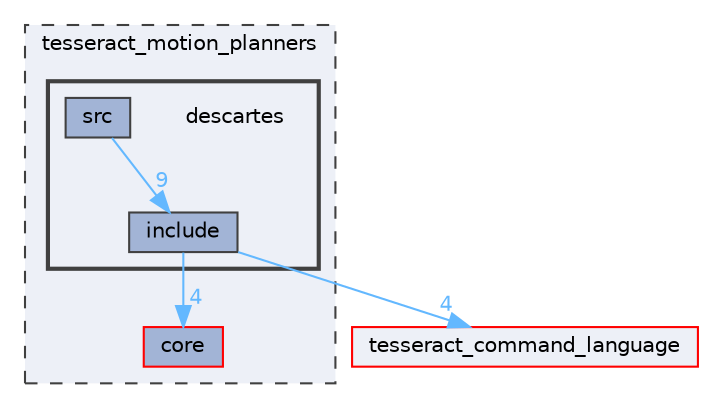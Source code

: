 digraph "tesseract_motion_planners/descartes"
{
 // LATEX_PDF_SIZE
  bgcolor="transparent";
  edge [fontname=Helvetica,fontsize=10,labelfontname=Helvetica,labelfontsize=10];
  node [fontname=Helvetica,fontsize=10,shape=box,height=0.2,width=0.4];
  compound=true
  subgraph clusterdir_ae3a79ad3cbc8e5dda6288dc4d617504 {
    graph [ bgcolor="#edf0f7", pencolor="grey25", label="tesseract_motion_planners", fontname=Helvetica,fontsize=10 style="filled,dashed", URL="dir_ae3a79ad3cbc8e5dda6288dc4d617504.html",tooltip=""]
  dir_ba42fb948e9041f2f8c5ac347b7f6bb7 [label="core", fillcolor="#a2b4d6", color="red", style="filled", URL="dir_ba42fb948e9041f2f8c5ac347b7f6bb7.html",tooltip=""];
  subgraph clusterdir_d15a3238b4c5f1c57d6a204b77cc5dae {
    graph [ bgcolor="#edf0f7", pencolor="grey25", label="", fontname=Helvetica,fontsize=10 style="filled,bold", URL="dir_d15a3238b4c5f1c57d6a204b77cc5dae.html",tooltip=""]
    dir_d15a3238b4c5f1c57d6a204b77cc5dae [shape=plaintext, label="descartes"];
  dir_e39da67bc73a5f380ce0e3be7dedcb78 [label="include", fillcolor="#a2b4d6", color="grey25", style="filled", URL="dir_e39da67bc73a5f380ce0e3be7dedcb78.html",tooltip=""];
  dir_14f6dbf6794eb0f3e6d5c236f065e1d7 [label="src", fillcolor="#a2b4d6", color="grey25", style="filled", URL="dir_14f6dbf6794eb0f3e6d5c236f065e1d7.html",tooltip=""];
  }
  }
  dir_fa47c2fa9b13a12fc195f1b83854b816 [label="tesseract_command_language", fillcolor="#edf0f7", color="red", style="filled", URL="dir_fa47c2fa9b13a12fc195f1b83854b816.html",tooltip=""];
  dir_e39da67bc73a5f380ce0e3be7dedcb78->dir_ba42fb948e9041f2f8c5ac347b7f6bb7 [headlabel="4", labeldistance=1.5 headhref="dir_000013_000000.html" color="steelblue1" fontcolor="steelblue1"];
  dir_e39da67bc73a5f380ce0e3be7dedcb78->dir_fa47c2fa9b13a12fc195f1b83854b816 [headlabel="4", labeldistance=1.5 headhref="dir_000013_000060.html" color="steelblue1" fontcolor="steelblue1"];
  dir_14f6dbf6794eb0f3e6d5c236f065e1d7->dir_e39da67bc73a5f380ce0e3be7dedcb78 [headlabel="9", labeldistance=1.5 headhref="dir_000049_000013.html" color="steelblue1" fontcolor="steelblue1"];
}
